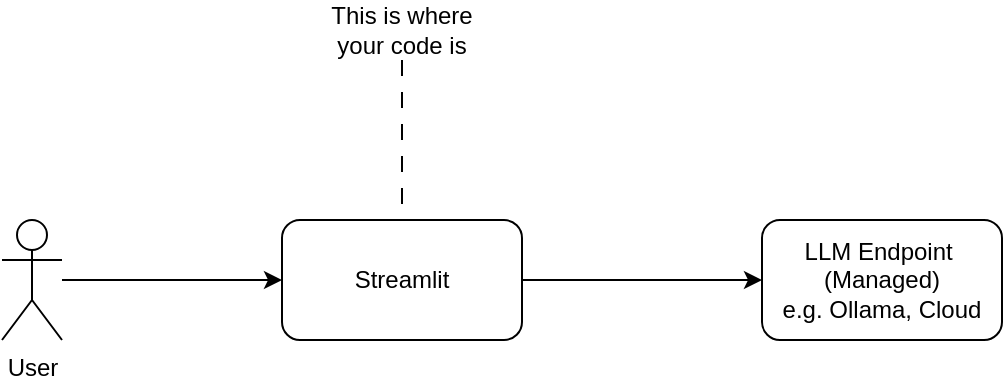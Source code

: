 <mxfile>
    <diagram id="QtJ-tYFltAtTafjQ8iBH" name="Basic">
        <mxGraphModel dx="1599" dy="376" grid="1" gridSize="10" guides="1" tooltips="1" connect="1" arrows="1" fold="1" page="1" pageScale="1" pageWidth="850" pageHeight="1100" math="0" shadow="0">
            <root>
                <mxCell id="0"/>
                <mxCell id="1" parent="0"/>
                <mxCell id="4" style="edgeStyle=none;html=1;entryX=0;entryY=0.5;entryDx=0;entryDy=0;" parent="1" source="2" target="3" edge="1">
                    <mxGeometry relative="1" as="geometry"/>
                </mxCell>
                <mxCell id="2" value="User" style="shape=umlActor;verticalLabelPosition=bottom;verticalAlign=top;html=1;outlineConnect=0;" parent="1" vertex="1">
                    <mxGeometry x="175" y="490" width="30" height="60" as="geometry"/>
                </mxCell>
                <mxCell id="8" style="edgeStyle=none;html=1;entryX=0;entryY=0.5;entryDx=0;entryDy=0;" parent="1" source="3" target="7" edge="1">
                    <mxGeometry relative="1" as="geometry"/>
                </mxCell>
                <mxCell id="3" value="Streamlit" style="rounded=1;whiteSpace=wrap;html=1;" parent="1" vertex="1">
                    <mxGeometry x="315" y="490" width="120" height="60" as="geometry"/>
                </mxCell>
                <mxCell id="7" value="LLM Endpoint&amp;nbsp;&lt;br&gt;(Managed)&lt;br&gt;e.g. Ollama, Cloud" style="rounded=1;whiteSpace=wrap;html=1;" parent="1" vertex="1">
                    <mxGeometry x="555" y="490" width="120" height="60" as="geometry"/>
                </mxCell>
                <mxCell id="10" style="edgeStyle=none;html=1;entryX=0.5;entryY=0;entryDx=0;entryDy=0;endArrow=none;endFill=0;dashed=1;dashPattern=8 8;" parent="1" source="9" target="3" edge="1">
                    <mxGeometry relative="1" as="geometry"/>
                </mxCell>
                <mxCell id="9" value="This is where your code is" style="text;html=1;strokeColor=none;fillColor=none;align=center;verticalAlign=middle;whiteSpace=wrap;rounded=0;" parent="1" vertex="1">
                    <mxGeometry x="335" y="380" width="80" height="30" as="geometry"/>
                </mxCell>
            </root>
        </mxGraphModel>
    </diagram>
    <diagram name="Challenges" id="omBw1cc5V-eIENwCE-2k">
        <mxGraphModel dx="1599" dy="376" grid="1" gridSize="10" guides="1" tooltips="1" connect="1" arrows="1" fold="1" page="1" pageScale="1" pageWidth="850" pageHeight="1100" math="0" shadow="0">
            <root>
                <mxCell id="prJdJgJN2n4Cm4waqB5O-0"/>
                <mxCell id="prJdJgJN2n4Cm4waqB5O-1" parent="prJdJgJN2n4Cm4waqB5O-0"/>
                <mxCell id="prJdJgJN2n4Cm4waqB5O-2" style="edgeStyle=none;html=1;entryX=0;entryY=0.5;entryDx=0;entryDy=0;" parent="prJdJgJN2n4Cm4waqB5O-1" source="prJdJgJN2n4Cm4waqB5O-3" target="prJdJgJN2n4Cm4waqB5O-5" edge="1">
                    <mxGeometry relative="1" as="geometry"/>
                </mxCell>
                <mxCell id="prJdJgJN2n4Cm4waqB5O-3" value="User" style="shape=umlActor;verticalLabelPosition=bottom;verticalAlign=top;html=1;outlineConnect=0;" parent="prJdJgJN2n4Cm4waqB5O-1" vertex="1">
                    <mxGeometry x="175" y="490" width="30" height="60" as="geometry"/>
                </mxCell>
                <mxCell id="prJdJgJN2n4Cm4waqB5O-4" style="edgeStyle=none;html=1;entryX=0;entryY=0.5;entryDx=0;entryDy=0;" parent="prJdJgJN2n4Cm4waqB5O-1" source="prJdJgJN2n4Cm4waqB5O-5" target="prJdJgJN2n4Cm4waqB5O-6" edge="1">
                    <mxGeometry relative="1" as="geometry"/>
                </mxCell>
                <mxCell id="prJdJgJN2n4Cm4waqB5O-5" value="Streamlit" style="rounded=1;whiteSpace=wrap;html=1;" parent="prJdJgJN2n4Cm4waqB5O-1" vertex="1">
                    <mxGeometry x="315" y="490" width="120" height="60" as="geometry"/>
                </mxCell>
                <mxCell id="prJdJgJN2n4Cm4waqB5O-6" value="LLM Endpoint&amp;nbsp;&lt;br&gt;(Managed)&lt;br&gt;e.g. Ollama, Cloud" style="rounded=1;whiteSpace=wrap;html=1;" parent="prJdJgJN2n4Cm4waqB5O-1" vertex="1">
                    <mxGeometry x="555" y="490" width="120" height="60" as="geometry"/>
                </mxCell>
                <mxCell id="M8HW1r5FuBJpVYaDjSeY-0" value="What if there are alot of users. Can my server handle it?" style="text;html=1;strokeColor=#6F0000;fillColor=#a20025;align=center;verticalAlign=middle;whiteSpace=wrap;rounded=0;fontColor=#ffffff;" parent="prJdJgJN2n4Cm4waqB5O-1" vertex="1">
                    <mxGeometry x="175" y="350" width="125" height="60" as="geometry"/>
                </mxCell>
                <mxCell id="M8HW1r5FuBJpVYaDjSeY-1" value="" style="endArrow=none;dashed=1;html=1;dashPattern=1 3;strokeWidth=2;exitX=1;exitY=1;exitDx=0;exitDy=0;entryX=0.25;entryY=0;entryDx=0;entryDy=0;" parent="prJdJgJN2n4Cm4waqB5O-1" source="M8HW1r5FuBJpVYaDjSeY-0" target="prJdJgJN2n4Cm4waqB5O-5" edge="1">
                    <mxGeometry width="50" height="50" relative="1" as="geometry">
                        <mxPoint x="360" y="420" as="sourcePoint"/>
                        <mxPoint x="410" y="370" as="targetPoint"/>
                    </mxGeometry>
                </mxCell>
                <mxCell id="M8HW1r5FuBJpVYaDjSeY-2" value="How do I get custom data in?" style="text;html=1;strokeColor=#6F0000;fillColor=#a20025;align=center;verticalAlign=middle;whiteSpace=wrap;rounded=0;fontColor=#ffffff;" parent="prJdJgJN2n4Cm4waqB5O-1" vertex="1">
                    <mxGeometry x="435" y="660" width="125" height="60" as="geometry"/>
                </mxCell>
                <mxCell id="M8HW1r5FuBJpVYaDjSeY-3" value="" style="endArrow=none;dashed=1;html=1;dashPattern=1 3;strokeWidth=2;exitX=1;exitY=0;exitDx=0;exitDy=0;entryX=0.5;entryY=1;entryDx=0;entryDy=0;" parent="prJdJgJN2n4Cm4waqB5O-1" source="M8HW1r5FuBJpVYaDjSeY-2" target="prJdJgJN2n4Cm4waqB5O-6" edge="1">
                    <mxGeometry width="50" height="50" relative="1" as="geometry">
                        <mxPoint x="580" y="670" as="sourcePoint"/>
                        <mxPoint x="630" y="620" as="targetPoint"/>
                    </mxGeometry>
                </mxCell>
                <mxCell id="M8HW1r5FuBJpVYaDjSeY-4" value="How can I deploy my fine tuned model?" style="text;html=1;strokeColor=#6F0000;fillColor=#a20025;align=center;verticalAlign=middle;whiteSpace=wrap;rounded=0;fontColor=#ffffff;" parent="prJdJgJN2n4Cm4waqB5O-1" vertex="1">
                    <mxGeometry x="435" y="350" width="125" height="60" as="geometry"/>
                </mxCell>
                <mxCell id="M8HW1r5FuBJpVYaDjSeY-6" value="" style="endArrow=none;dashed=1;html=1;dashPattern=1 3;strokeWidth=2;exitX=1;exitY=1;exitDx=0;exitDy=0;entryX=0.5;entryY=0;entryDx=0;entryDy=0;" parent="prJdJgJN2n4Cm4waqB5O-1" source="M8HW1r5FuBJpVYaDjSeY-4" target="prJdJgJN2n4Cm4waqB5O-6" edge="1">
                    <mxGeometry width="50" height="50" relative="1" as="geometry">
                        <mxPoint x="650" y="440" as="sourcePoint"/>
                        <mxPoint x="700" y="390" as="targetPoint"/>
                    </mxGeometry>
                </mxCell>
                <mxCell id="M8HW1r5FuBJpVYaDjSeY-7" value="Where do I store my fine tuned models?" style="text;html=1;strokeColor=#6F0000;fillColor=#a20025;align=center;verticalAlign=middle;whiteSpace=wrap;rounded=0;fontColor=#ffffff;" parent="prJdJgJN2n4Cm4waqB5O-1" vertex="1">
                    <mxGeometry x="170" y="200" width="125" height="60" as="geometry"/>
                </mxCell>
                <mxCell id="M8HW1r5FuBJpVYaDjSeY-8" value="How do I ensure that my fine tuning didn't break it?" style="text;html=1;strokeColor=#6F0000;fillColor=#a20025;align=center;verticalAlign=middle;whiteSpace=wrap;rounded=0;fontColor=#ffffff;" parent="prJdJgJN2n4Cm4waqB5O-1" vertex="1">
                    <mxGeometry x="170" y="110" width="125" height="60" as="geometry"/>
                </mxCell>
                <mxCell id="M8HW1r5FuBJpVYaDjSeY-9" value="Where do I store my custom data?" style="text;html=1;strokeColor=#6F0000;fillColor=#a20025;align=center;verticalAlign=middle;whiteSpace=wrap;rounded=0;fontColor=#ffffff;" parent="prJdJgJN2n4Cm4waqB5O-1" vertex="1">
                    <mxGeometry x="315" y="110" width="125" height="60" as="geometry"/>
                </mxCell>
                <mxCell id="M8HW1r5FuBJpVYaDjSeY-10" value="Where do I store my embeddings?" style="text;html=1;strokeColor=#6F0000;fillColor=#a20025;align=center;verticalAlign=middle;whiteSpace=wrap;rounded=0;fontColor=#ffffff;" parent="prJdJgJN2n4Cm4waqB5O-1" vertex="1">
                    <mxGeometry x="315" y="200" width="125" height="60" as="geometry"/>
                </mxCell>
                <mxCell id="M8HW1r5FuBJpVYaDjSeY-11" value="How do I keep my embeddings up to date?" style="text;html=1;strokeColor=#6F0000;fillColor=#a20025;align=center;verticalAlign=middle;whiteSpace=wrap;rounded=0;fontColor=#ffffff;" parent="prJdJgJN2n4Cm4waqB5O-1" vertex="1">
                    <mxGeometry x="460" y="110" width="125" height="60" as="geometry"/>
                </mxCell>
                <mxCell id="M8HW1r5FuBJpVYaDjSeY-13" value="How can I spread data across multiple databases?" style="text;html=1;strokeColor=#6F0000;fillColor=#a20025;align=center;verticalAlign=middle;whiteSpace=wrap;rounded=0;fontColor=#ffffff;" parent="prJdJgJN2n4Cm4waqB5O-1" vertex="1">
                    <mxGeometry x="460" y="200" width="125" height="60" as="geometry"/>
                </mxCell>
                <mxCell id="M8HW1r5FuBJpVYaDjSeY-15" value="Who identifies which data fits my question?" style="text;html=1;strokeColor=#6F0000;fillColor=#a20025;align=center;verticalAlign=middle;whiteSpace=wrap;rounded=0;fontColor=#ffffff;" parent="prJdJgJN2n4Cm4waqB5O-1" vertex="1">
                    <mxGeometry x="610" y="200" width="125" height="60" as="geometry"/>
                </mxCell>
            </root>
        </mxGraphModel>
    </diagram>
</mxfile>